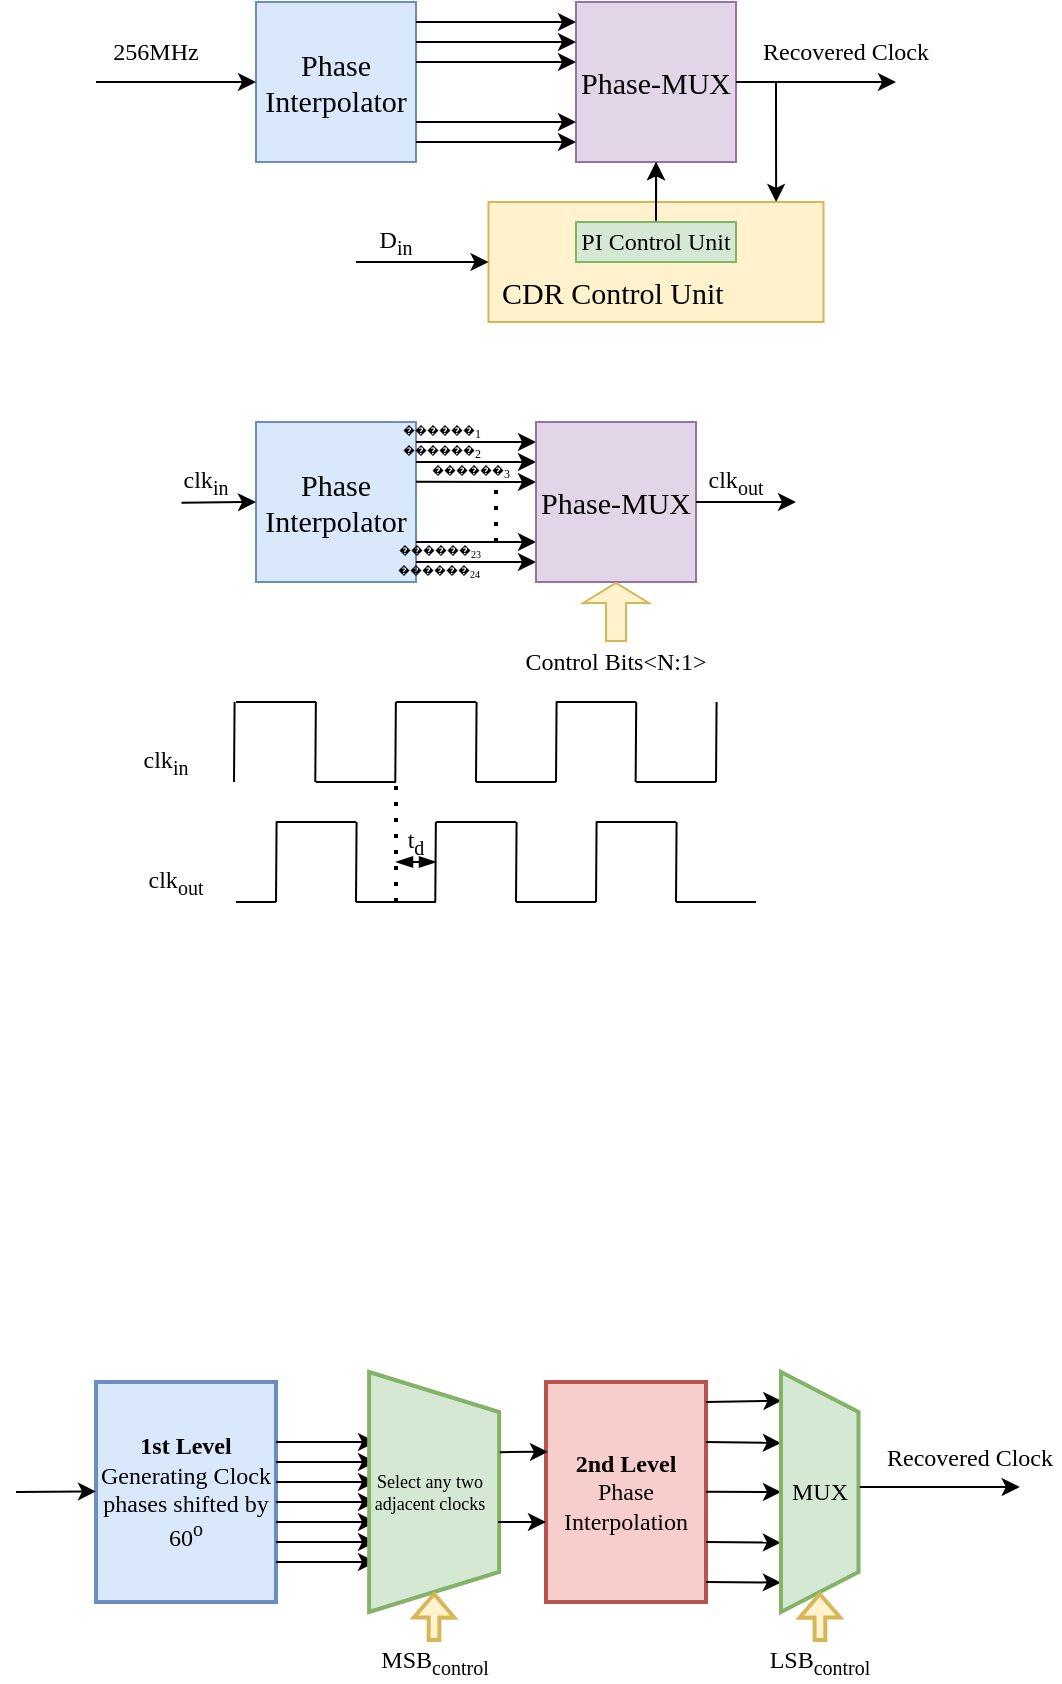 <mxfile version="24.8.9">
  <diagram name="Page-1" id="OXbIw9xu9yALrL1MYpkd">
    <mxGraphModel dx="547" dy="302" grid="1" gridSize="10" guides="1" tooltips="1" connect="1" arrows="1" fold="1" page="1" pageScale="1" pageWidth="850" pageHeight="1100" math="0" shadow="0">
      <root>
        <mxCell id="0" />
        <mxCell id="1" parent="0" />
        <mxCell id="QYSgvQDud7Rm18ePPlws-1" value="&lt;font style=&quot;font-size: 15px;&quot;&gt;Phase Interpolator&lt;/font&gt;" style="whiteSpace=wrap;html=1;aspect=fixed;fontFamily=palatino;fillColor=#dae8fc;strokeColor=#6c8ebf;" parent="1" vertex="1">
          <mxGeometry x="280" y="120" width="80" height="80" as="geometry" />
        </mxCell>
        <mxCell id="QYSgvQDud7Rm18ePPlws-2" value="" style="endArrow=classic;html=1;rounded=0;entryX=0;entryY=0.5;entryDx=0;entryDy=0;" parent="1" target="QYSgvQDud7Rm18ePPlws-1" edge="1">
          <mxGeometry width="50" height="50" relative="1" as="geometry">
            <mxPoint x="200" y="160" as="sourcePoint" />
            <mxPoint x="240" y="135" as="targetPoint" />
          </mxGeometry>
        </mxCell>
        <mxCell id="QYSgvQDud7Rm18ePPlws-5" value="&lt;font face=&quot;palatino&quot;&gt;256MHz&lt;/font&gt;" style="text;strokeColor=none;align=center;fillColor=none;html=1;verticalAlign=middle;whiteSpace=wrap;rounded=0;" parent="1" vertex="1">
          <mxGeometry x="200" y="130" width="60" height="30" as="geometry" />
        </mxCell>
        <mxCell id="QYSgvQDud7Rm18ePPlws-6" value="Phase-MUX" style="whiteSpace=wrap;html=1;aspect=fixed;fontFamily=palatino;fontSize=15;fillColor=#e1d5e7;strokeColor=#9673a6;" parent="1" vertex="1">
          <mxGeometry x="440" y="120" width="80" height="80" as="geometry" />
        </mxCell>
        <mxCell id="QYSgvQDud7Rm18ePPlws-7" value="" style="endArrow=classic;html=1;rounded=0;entryX=0;entryY=0.5;entryDx=0;entryDy=0;" parent="1" edge="1">
          <mxGeometry width="50" height="50" relative="1" as="geometry">
            <mxPoint x="360" y="130" as="sourcePoint" />
            <mxPoint x="440" y="130" as="targetPoint" />
          </mxGeometry>
        </mxCell>
        <mxCell id="QYSgvQDud7Rm18ePPlws-8" value="" style="endArrow=classic;html=1;rounded=0;entryX=0;entryY=0.5;entryDx=0;entryDy=0;" parent="1" edge="1">
          <mxGeometry width="50" height="50" relative="1" as="geometry">
            <mxPoint x="360" y="140" as="sourcePoint" />
            <mxPoint x="440" y="140" as="targetPoint" />
          </mxGeometry>
        </mxCell>
        <mxCell id="QYSgvQDud7Rm18ePPlws-9" value="" style="endArrow=classic;html=1;rounded=0;entryX=0;entryY=0.5;entryDx=0;entryDy=0;" parent="1" edge="1">
          <mxGeometry width="50" height="50" relative="1" as="geometry">
            <mxPoint x="360" y="150" as="sourcePoint" />
            <mxPoint x="440" y="150" as="targetPoint" />
          </mxGeometry>
        </mxCell>
        <mxCell id="QYSgvQDud7Rm18ePPlws-10" value="" style="endArrow=classic;html=1;rounded=0;entryX=0;entryY=0.5;entryDx=0;entryDy=0;" parent="1" edge="1">
          <mxGeometry width="50" height="50" relative="1" as="geometry">
            <mxPoint x="360" y="180" as="sourcePoint" />
            <mxPoint x="440" y="180" as="targetPoint" />
          </mxGeometry>
        </mxCell>
        <mxCell id="QYSgvQDud7Rm18ePPlws-11" value="" style="endArrow=classic;html=1;rounded=0;entryX=0;entryY=0.5;entryDx=0;entryDy=0;" parent="1" edge="1">
          <mxGeometry width="50" height="50" relative="1" as="geometry">
            <mxPoint x="360" y="190" as="sourcePoint" />
            <mxPoint x="440" y="190" as="targetPoint" />
          </mxGeometry>
        </mxCell>
        <mxCell id="QYSgvQDud7Rm18ePPlws-17" value="" style="edgeStyle=orthogonalEdgeStyle;rounded=0;orthogonalLoop=1;jettySize=auto;html=1;" parent="1" source="QYSgvQDud7Rm18ePPlws-16" target="QYSgvQDud7Rm18ePPlws-6" edge="1">
          <mxGeometry relative="1" as="geometry" />
        </mxCell>
        <mxCell id="QYSgvQDud7Rm18ePPlws-16" value="CDR Control Unit" style="rounded=0;whiteSpace=wrap;html=1;fontFamily=palatino;fontSize=15;align=left;spacingTop=30;spacingLeft=5;fillColor=#fff2cc;strokeColor=#d6b656;" parent="1" vertex="1">
          <mxGeometry x="396.25" y="220" width="167.5" height="60" as="geometry" />
        </mxCell>
        <mxCell id="QYSgvQDud7Rm18ePPlws-19" value="" style="edgeStyle=orthogonalEdgeStyle;rounded=0;orthogonalLoop=1;jettySize=auto;html=1;" parent="1" source="QYSgvQDud7Rm18ePPlws-18" target="QYSgvQDud7Rm18ePPlws-6" edge="1">
          <mxGeometry relative="1" as="geometry" />
        </mxCell>
        <mxCell id="QYSgvQDud7Rm18ePPlws-18" value="PI Control Unit" style="rounded=0;whiteSpace=wrap;html=1;fontFamily=palatino;fillColor=#d5e8d4;strokeColor=#82b366;" parent="1" vertex="1">
          <mxGeometry x="440" y="230" width="80" height="20" as="geometry" />
        </mxCell>
        <mxCell id="QYSgvQDud7Rm18ePPlws-20" value="" style="endArrow=classic;html=1;rounded=0;" parent="1" edge="1">
          <mxGeometry width="50" height="50" relative="1" as="geometry">
            <mxPoint x="520" y="160" as="sourcePoint" />
            <mxPoint x="600" y="160" as="targetPoint" />
          </mxGeometry>
        </mxCell>
        <mxCell id="QYSgvQDud7Rm18ePPlws-21" value="" style="endArrow=classic;html=1;rounded=0;entryX=0.978;entryY=0;entryDx=0;entryDy=0;entryPerimeter=0;" parent="1" edge="1">
          <mxGeometry width="50" height="50" relative="1" as="geometry">
            <mxPoint x="540" y="160" as="sourcePoint" />
            <mxPoint x="540.065" y="220" as="targetPoint" />
            <Array as="points">
              <mxPoint x="540" y="170" />
            </Array>
          </mxGeometry>
        </mxCell>
        <mxCell id="QYSgvQDud7Rm18ePPlws-22" value="" style="endArrow=classic;html=1;rounded=0;entryX=0;entryY=0.5;entryDx=0;entryDy=0;" parent="1" target="QYSgvQDud7Rm18ePPlws-16" edge="1">
          <mxGeometry width="50" height="50" relative="1" as="geometry">
            <mxPoint x="330" y="250" as="sourcePoint" />
            <mxPoint x="380" y="215" as="targetPoint" />
          </mxGeometry>
        </mxCell>
        <mxCell id="QYSgvQDud7Rm18ePPlws-23" value="&lt;font face=&quot;palatino&quot;&gt;D&lt;sub&gt;in&lt;/sub&gt;&lt;/font&gt;" style="text;strokeColor=none;align=center;fillColor=none;html=1;verticalAlign=middle;whiteSpace=wrap;rounded=0;" parent="1" vertex="1">
          <mxGeometry x="320" y="225" width="60" height="30" as="geometry" />
        </mxCell>
        <mxCell id="QYSgvQDud7Rm18ePPlws-24" value="&lt;font face=&quot;palatino&quot;&gt;Recovered Clock&lt;/font&gt;" style="text;strokeColor=none;align=center;fillColor=none;html=1;verticalAlign=middle;whiteSpace=wrap;rounded=0;" parent="1" vertex="1">
          <mxGeometry x="530" y="130" width="90" height="30" as="geometry" />
        </mxCell>
        <mxCell id="QYSgvQDud7Rm18ePPlws-46" value="&lt;font style=&quot;font-size: 15px;&quot;&gt;Phase Interpolator&lt;/font&gt;" style="whiteSpace=wrap;html=1;aspect=fixed;fontFamily=palatino;fillColor=#dae8fc;strokeColor=#6c8ebf;" parent="1" vertex="1">
          <mxGeometry x="280" y="330" width="80" height="80" as="geometry" />
        </mxCell>
        <mxCell id="QYSgvQDud7Rm18ePPlws-47" value="" style="endArrow=classic;html=1;rounded=0;entryX=0;entryY=0.5;entryDx=0;entryDy=0;exitX=0.092;exitY=1.017;exitDx=0;exitDy=0;exitPerimeter=0;" parent="1" source="QYSgvQDud7Rm18ePPlws-48" target="QYSgvQDud7Rm18ePPlws-46" edge="1">
          <mxGeometry width="50" height="50" relative="1" as="geometry">
            <mxPoint x="220" y="370" as="sourcePoint" />
            <mxPoint x="240" y="345" as="targetPoint" />
          </mxGeometry>
        </mxCell>
        <mxCell id="QYSgvQDud7Rm18ePPlws-48" value="&lt;font face=&quot;palatino&quot;&gt;clk&lt;sub&gt;in&lt;/sub&gt;&lt;/font&gt;" style="text;strokeColor=none;align=center;fillColor=none;html=1;verticalAlign=middle;whiteSpace=wrap;rounded=0;" parent="1" vertex="1">
          <mxGeometry x="240" y="350" width="30" height="20" as="geometry" />
        </mxCell>
        <mxCell id="QYSgvQDud7Rm18ePPlws-49" value="" style="endArrow=classic;html=1;rounded=0;" parent="1" edge="1">
          <mxGeometry width="50" height="50" relative="1" as="geometry">
            <mxPoint x="360" y="340" as="sourcePoint" />
            <mxPoint x="420" y="340" as="targetPoint" />
          </mxGeometry>
        </mxCell>
        <mxCell id="QYSgvQDud7Rm18ePPlws-50" value="" style="endArrow=classic;html=1;rounded=0;" parent="1" edge="1">
          <mxGeometry width="50" height="50" relative="1" as="geometry">
            <mxPoint x="360" y="350" as="sourcePoint" />
            <mxPoint x="420" y="350" as="targetPoint" />
          </mxGeometry>
        </mxCell>
        <mxCell id="QYSgvQDud7Rm18ePPlws-51" value="" style="endArrow=classic;html=1;rounded=0;" parent="1" edge="1">
          <mxGeometry width="50" height="50" relative="1" as="geometry">
            <mxPoint x="360" y="359.84" as="sourcePoint" />
            <mxPoint x="420" y="360" as="targetPoint" />
          </mxGeometry>
        </mxCell>
        <mxCell id="QYSgvQDud7Rm18ePPlws-52" value="" style="endArrow=classic;html=1;rounded=0;" parent="1" edge="1">
          <mxGeometry width="50" height="50" relative="1" as="geometry">
            <mxPoint x="360" y="390" as="sourcePoint" />
            <mxPoint x="420" y="390" as="targetPoint" />
          </mxGeometry>
        </mxCell>
        <mxCell id="QYSgvQDud7Rm18ePPlws-53" value="" style="endArrow=classic;html=1;rounded=0;" parent="1" edge="1">
          <mxGeometry width="50" height="50" relative="1" as="geometry">
            <mxPoint x="360" y="400" as="sourcePoint" />
            <mxPoint x="420" y="400" as="targetPoint" />
          </mxGeometry>
        </mxCell>
        <mxCell id="QYSgvQDud7Rm18ePPlws-54" value="" style="endArrow=none;dashed=1;html=1;dashPattern=1 3;strokeWidth=2;rounded=0;" parent="1" edge="1">
          <mxGeometry width="50" height="50" relative="1" as="geometry">
            <mxPoint x="400" y="390" as="sourcePoint" />
            <mxPoint x="400" y="360" as="targetPoint" />
          </mxGeometry>
        </mxCell>
        <mxCell id="QYSgvQDud7Rm18ePPlws-55" value="&lt;p style=&quot;margin-top: 7.68pt; margin-bottom: 0pt; margin-left: 0in; text-align: left; direction: ltr; unicode-bidi: embed; word-break: normal; font-size: 6px;&quot;&gt;&lt;span style=&quot;font-size: 6px; font-family: &amp;quot;Palatino Linotype&amp;quot;;&quot;&gt;������&lt;sub style=&quot;font-size: 6px;&quot;&gt;1&lt;/sub&gt;&lt;/span&gt;&lt;/p&gt;" style="text;strokeColor=none;align=center;fillColor=none;html=1;verticalAlign=middle;whiteSpace=wrap;rounded=0;fontSize=6;" parent="1" vertex="1">
          <mxGeometry x="366.25" y="330" width="13.75" as="geometry" />
        </mxCell>
        <mxCell id="QYSgvQDud7Rm18ePPlws-56" value="&lt;p style=&quot;margin-top: 7.68pt; margin-bottom: 0pt; margin-left: 0in; text-align: left; direction: ltr; unicode-bidi: embed; word-break: normal; font-size: 6px;&quot;&gt;&lt;span style=&quot;font-family: &amp;quot;Palatino Linotype&amp;quot;; font-size: 6px;&quot;&gt;������&lt;sub style=&quot;font-size: 6px;&quot;&gt;2&lt;/sub&gt;&lt;/span&gt;&lt;/p&gt;" style="text;strokeColor=none;align=center;fillColor=none;html=1;verticalAlign=middle;whiteSpace=wrap;rounded=0;fontSize=6;" parent="1" vertex="1">
          <mxGeometry x="363.13" y="340" width="20" as="geometry" />
        </mxCell>
        <mxCell id="QYSgvQDud7Rm18ePPlws-57" value="&lt;p style=&quot;margin-top: 7.68pt; margin-bottom: 0pt; margin-left: 0in; text-align: left; direction: ltr; unicode-bidi: embed; word-break: normal; font-size: 6px;&quot;&gt;&lt;span style=&quot;font-size: 6px;&quot;&gt;������&lt;font style=&quot;font-size: 6px;&quot; face=&quot;Palatino Linotype&quot;&gt;&lt;sub style=&quot;font-size: 6px;&quot;&gt;3&lt;/sub&gt;&lt;/font&gt;&lt;/span&gt;&lt;/p&gt;" style="text;whiteSpace=wrap;html=1;fontSize=6;verticalAlign=middle;" parent="1" vertex="1">
          <mxGeometry x="366.25" y="350" width="0.63" as="geometry" />
        </mxCell>
        <mxCell id="QYSgvQDud7Rm18ePPlws-58" value="&lt;p style=&quot;margin-top: 7.68pt; margin-bottom: 0pt; margin-left: 0in; text-indent: 0in; text-align: left; direction: ltr; unicode-bidi: embed; word-break: normal; font-size: 6px;&quot;&gt;&lt;span style=&quot;font-family: &amp;quot;Palatino Linotype&amp;quot;;&quot;&gt;������&lt;sub&gt;24&lt;/sub&gt;&lt;/span&gt;&lt;/p&gt;" style="text;strokeColor=none;align=center;fillColor=none;html=1;verticalAlign=middle;whiteSpace=wrap;rounded=0;" parent="1" vertex="1">
          <mxGeometry x="363.13" y="400" width="16.87" as="geometry" />
        </mxCell>
        <mxCell id="QYSgvQDud7Rm18ePPlws-59" value="&lt;p style=&quot;margin-top: 7.68pt; margin-bottom: 0pt; margin-left: 0in; text-indent: 0in; text-align: left; direction: ltr; unicode-bidi: embed; word-break: normal; font-size: 6px;&quot;&gt;&lt;span style=&quot;font-family: &amp;quot;Palatino Linotype&amp;quot;;&quot;&gt;������&lt;sub&gt;23&lt;/sub&gt;&lt;/span&gt;&lt;/p&gt;" style="text;strokeColor=none;align=center;fillColor=none;html=1;verticalAlign=middle;whiteSpace=wrap;rounded=0;" parent="1" vertex="1">
          <mxGeometry x="368.75" y="390" width="5.63" as="geometry" />
        </mxCell>
        <mxCell id="QYSgvQDud7Rm18ePPlws-60" value="Phase-MUX" style="whiteSpace=wrap;html=1;aspect=fixed;fontFamily=palatino;fontSize=15;fillColor=#e1d5e7;strokeColor=#9673a6;" parent="1" vertex="1">
          <mxGeometry x="420" y="330" width="80" height="80" as="geometry" />
        </mxCell>
        <mxCell id="QYSgvQDud7Rm18ePPlws-61" value="" style="shape=flexArrow;endArrow=classic;html=1;rounded=0;entryX=0.5;entryY=1;entryDx=0;entryDy=0;endWidth=21.875;endSize=3.0;fillColor=#fff2cc;strokeColor=#d6b656;" parent="1" source="QYSgvQDud7Rm18ePPlws-62" target="QYSgvQDud7Rm18ePPlws-60" edge="1">
          <mxGeometry width="50" height="50" relative="1" as="geometry">
            <mxPoint x="480" y="440" as="sourcePoint" />
            <mxPoint x="520" y="420" as="targetPoint" />
          </mxGeometry>
        </mxCell>
        <mxCell id="QYSgvQDud7Rm18ePPlws-62" value="&lt;font face=&quot;palatino&quot;&gt;Control Bits&amp;lt;N:1&amp;gt;&lt;/font&gt;" style="text;strokeColor=none;align=center;fillColor=none;html=1;verticalAlign=middle;whiteSpace=wrap;rounded=0;" parent="1" vertex="1">
          <mxGeometry x="405" y="440" width="110" height="20" as="geometry" />
        </mxCell>
        <mxCell id="QYSgvQDud7Rm18ePPlws-63" value="" style="endArrow=classic;html=1;rounded=0;" parent="1" edge="1">
          <mxGeometry width="50" height="50" relative="1" as="geometry">
            <mxPoint x="500" y="370" as="sourcePoint" />
            <mxPoint x="550" y="370" as="targetPoint" />
          </mxGeometry>
        </mxCell>
        <mxCell id="QYSgvQDud7Rm18ePPlws-66" value="&lt;font face=&quot;palatino&quot;&gt;clk&lt;sub&gt;out&lt;/sub&gt;&lt;/font&gt;" style="text;strokeColor=none;align=center;fillColor=none;html=1;verticalAlign=middle;whiteSpace=wrap;rounded=0;" parent="1" vertex="1">
          <mxGeometry x="500" y="350" width="40" height="20" as="geometry" />
        </mxCell>
        <mxCell id="QYSgvQDud7Rm18ePPlws-72" value="" style="endArrow=none;html=1;rounded=0;" parent="1" edge="1">
          <mxGeometry width="50" height="50" relative="1" as="geometry">
            <mxPoint x="269" y="510" as="sourcePoint" />
            <mxPoint x="269.29" y="470" as="targetPoint" />
          </mxGeometry>
        </mxCell>
        <mxCell id="QYSgvQDud7Rm18ePPlws-73" value="" style="endArrow=none;html=1;rounded=0;" parent="1" edge="1">
          <mxGeometry width="50" height="50" relative="1" as="geometry">
            <mxPoint x="309.64" y="510" as="sourcePoint" />
            <mxPoint x="309.93" y="470" as="targetPoint" />
          </mxGeometry>
        </mxCell>
        <mxCell id="QYSgvQDud7Rm18ePPlws-74" value="" style="endArrow=none;html=1;rounded=0;" parent="1" edge="1">
          <mxGeometry width="50" height="50" relative="1" as="geometry">
            <mxPoint x="349.64" y="510" as="sourcePoint" />
            <mxPoint x="349.93" y="470" as="targetPoint" />
          </mxGeometry>
        </mxCell>
        <mxCell id="QYSgvQDud7Rm18ePPlws-75" value="" style="endArrow=none;html=1;rounded=0;" parent="1" edge="1">
          <mxGeometry width="50" height="50" relative="1" as="geometry">
            <mxPoint x="390" y="510" as="sourcePoint" />
            <mxPoint x="390.29" y="470" as="targetPoint" />
          </mxGeometry>
        </mxCell>
        <mxCell id="QYSgvQDud7Rm18ePPlws-76" value="" style="endArrow=none;html=1;rounded=0;" parent="1" edge="1">
          <mxGeometry width="50" height="50" relative="1" as="geometry">
            <mxPoint x="430" y="510" as="sourcePoint" />
            <mxPoint x="430.29" y="470" as="targetPoint" />
          </mxGeometry>
        </mxCell>
        <mxCell id="QYSgvQDud7Rm18ePPlws-77" value="" style="endArrow=none;html=1;rounded=0;" parent="1" edge="1">
          <mxGeometry width="50" height="50" relative="1" as="geometry">
            <mxPoint x="469.82" y="510" as="sourcePoint" />
            <mxPoint x="470.11" y="470" as="targetPoint" />
          </mxGeometry>
        </mxCell>
        <mxCell id="QYSgvQDud7Rm18ePPlws-78" value="" style="endArrow=none;html=1;rounded=0;" parent="1" edge="1">
          <mxGeometry width="50" height="50" relative="1" as="geometry">
            <mxPoint x="510" y="510" as="sourcePoint" />
            <mxPoint x="510.29" y="470" as="targetPoint" />
          </mxGeometry>
        </mxCell>
        <mxCell id="QYSgvQDud7Rm18ePPlws-79" value="" style="endArrow=none;html=1;rounded=0;" parent="1" edge="1">
          <mxGeometry width="50" height="50" relative="1" as="geometry">
            <mxPoint x="290" y="570" as="sourcePoint" />
            <mxPoint x="290.29" y="530" as="targetPoint" />
          </mxGeometry>
        </mxCell>
        <mxCell id="QYSgvQDud7Rm18ePPlws-80" value="" style="endArrow=none;html=1;rounded=0;" parent="1" edge="1">
          <mxGeometry width="50" height="50" relative="1" as="geometry">
            <mxPoint x="330" y="570" as="sourcePoint" />
            <mxPoint x="330.29" y="530" as="targetPoint" />
          </mxGeometry>
        </mxCell>
        <mxCell id="QYSgvQDud7Rm18ePPlws-81" value="" style="endArrow=none;html=1;rounded=0;" parent="1" edge="1">
          <mxGeometry width="50" height="50" relative="1" as="geometry">
            <mxPoint x="369.64" y="570" as="sourcePoint" />
            <mxPoint x="369.93" y="530" as="targetPoint" />
          </mxGeometry>
        </mxCell>
        <mxCell id="QYSgvQDud7Rm18ePPlws-82" value="" style="endArrow=none;html=1;rounded=0;" parent="1" edge="1">
          <mxGeometry width="50" height="50" relative="1" as="geometry">
            <mxPoint x="410" y="570" as="sourcePoint" />
            <mxPoint x="410.29" y="530" as="targetPoint" />
          </mxGeometry>
        </mxCell>
        <mxCell id="QYSgvQDud7Rm18ePPlws-83" value="" style="endArrow=none;html=1;rounded=0;" parent="1" edge="1">
          <mxGeometry width="50" height="50" relative="1" as="geometry">
            <mxPoint x="450" y="570" as="sourcePoint" />
            <mxPoint x="450.29" y="530" as="targetPoint" />
          </mxGeometry>
        </mxCell>
        <mxCell id="QYSgvQDud7Rm18ePPlws-84" value="" style="endArrow=none;html=1;rounded=0;" parent="1" edge="1">
          <mxGeometry width="50" height="50" relative="1" as="geometry">
            <mxPoint x="490" y="570" as="sourcePoint" />
            <mxPoint x="490.29" y="530" as="targetPoint" />
          </mxGeometry>
        </mxCell>
        <mxCell id="QYSgvQDud7Rm18ePPlws-85" value="" style="endArrow=none;html=1;rounded=0;" parent="1" edge="1">
          <mxGeometry width="50" height="50" relative="1" as="geometry">
            <mxPoint x="310" y="510" as="sourcePoint" />
            <mxPoint x="350" y="510" as="targetPoint" />
          </mxGeometry>
        </mxCell>
        <mxCell id="QYSgvQDud7Rm18ePPlws-86" value="" style="endArrow=none;html=1;rounded=0;" parent="1" edge="1">
          <mxGeometry width="50" height="50" relative="1" as="geometry">
            <mxPoint x="270" y="470" as="sourcePoint" />
            <mxPoint x="310" y="470" as="targetPoint" />
          </mxGeometry>
        </mxCell>
        <mxCell id="QYSgvQDud7Rm18ePPlws-87" value="" style="endArrow=none;html=1;rounded=0;" parent="1" edge="1">
          <mxGeometry width="50" height="50" relative="1" as="geometry">
            <mxPoint x="290" y="530" as="sourcePoint" />
            <mxPoint x="330" y="530" as="targetPoint" />
          </mxGeometry>
        </mxCell>
        <mxCell id="QYSgvQDud7Rm18ePPlws-88" value="" style="endArrow=none;html=1;rounded=0;" parent="1" edge="1">
          <mxGeometry width="50" height="50" relative="1" as="geometry">
            <mxPoint x="350" y="470" as="sourcePoint" />
            <mxPoint x="390" y="470" as="targetPoint" />
          </mxGeometry>
        </mxCell>
        <mxCell id="QYSgvQDud7Rm18ePPlws-89" value="" style="endArrow=none;html=1;rounded=0;" parent="1" edge="1">
          <mxGeometry width="50" height="50" relative="1" as="geometry">
            <mxPoint x="390" y="510" as="sourcePoint" />
            <mxPoint x="430" y="510" as="targetPoint" />
          </mxGeometry>
        </mxCell>
        <mxCell id="QYSgvQDud7Rm18ePPlws-90" value="" style="endArrow=none;html=1;rounded=0;" parent="1" edge="1">
          <mxGeometry width="50" height="50" relative="1" as="geometry">
            <mxPoint x="430" y="470" as="sourcePoint" />
            <mxPoint x="470" y="470" as="targetPoint" />
          </mxGeometry>
        </mxCell>
        <mxCell id="QYSgvQDud7Rm18ePPlws-91" value="" style="endArrow=none;html=1;rounded=0;" parent="1" edge="1">
          <mxGeometry width="50" height="50" relative="1" as="geometry">
            <mxPoint x="330" y="570" as="sourcePoint" />
            <mxPoint x="370" y="570" as="targetPoint" />
          </mxGeometry>
        </mxCell>
        <mxCell id="QYSgvQDud7Rm18ePPlws-92" value="" style="endArrow=none;html=1;rounded=0;" parent="1" edge="1">
          <mxGeometry width="50" height="50" relative="1" as="geometry">
            <mxPoint x="470" y="510" as="sourcePoint" />
            <mxPoint x="510" y="510" as="targetPoint" />
          </mxGeometry>
        </mxCell>
        <mxCell id="QYSgvQDud7Rm18ePPlws-93" value="" style="endArrow=none;html=1;rounded=0;" parent="1" edge="1">
          <mxGeometry width="50" height="50" relative="1" as="geometry">
            <mxPoint x="370" y="530" as="sourcePoint" />
            <mxPoint x="410" y="530" as="targetPoint" />
          </mxGeometry>
        </mxCell>
        <mxCell id="QYSgvQDud7Rm18ePPlws-94" value="" style="endArrow=none;html=1;rounded=0;" parent="1" edge="1">
          <mxGeometry width="50" height="50" relative="1" as="geometry">
            <mxPoint x="410" y="570" as="sourcePoint" />
            <mxPoint x="450" y="570" as="targetPoint" />
          </mxGeometry>
        </mxCell>
        <mxCell id="QYSgvQDud7Rm18ePPlws-95" value="" style="endArrow=none;html=1;rounded=0;" parent="1" edge="1">
          <mxGeometry width="50" height="50" relative="1" as="geometry">
            <mxPoint x="450" y="530" as="sourcePoint" />
            <mxPoint x="490" y="530" as="targetPoint" />
          </mxGeometry>
        </mxCell>
        <mxCell id="QYSgvQDud7Rm18ePPlws-96" value="" style="endArrow=none;html=1;rounded=0;" parent="1" edge="1">
          <mxGeometry width="50" height="50" relative="1" as="geometry">
            <mxPoint x="490" y="570" as="sourcePoint" />
            <mxPoint x="530" y="570" as="targetPoint" />
          </mxGeometry>
        </mxCell>
        <mxCell id="QYSgvQDud7Rm18ePPlws-97" value="" style="endArrow=none;dashed=1;html=1;dashPattern=1 3;strokeWidth=2;rounded=0;" parent="1" edge="1">
          <mxGeometry width="50" height="50" relative="1" as="geometry">
            <mxPoint x="350" y="570" as="sourcePoint" />
            <mxPoint x="350" y="510" as="targetPoint" />
          </mxGeometry>
        </mxCell>
        <mxCell id="QYSgvQDud7Rm18ePPlws-98" value="" style="endArrow=none;html=1;rounded=0;" parent="1" edge="1">
          <mxGeometry width="50" height="50" relative="1" as="geometry">
            <mxPoint x="270" y="570" as="sourcePoint" />
            <mxPoint x="290" y="570" as="targetPoint" />
          </mxGeometry>
        </mxCell>
        <mxCell id="QYSgvQDud7Rm18ePPlws-99" value="&lt;font face=&quot;palatino&quot;&gt;clk&lt;sub&gt;in&lt;/sub&gt;&lt;/font&gt;" style="text;strokeColor=none;align=center;fillColor=none;html=1;verticalAlign=middle;whiteSpace=wrap;rounded=0;" parent="1" vertex="1">
          <mxGeometry x="220" y="490" width="30" height="20" as="geometry" />
        </mxCell>
        <mxCell id="QYSgvQDud7Rm18ePPlws-100" value="&lt;font face=&quot;palatino&quot;&gt;clk&lt;sub&gt;out&lt;/sub&gt;&lt;/font&gt;" style="text;strokeColor=none;align=center;fillColor=none;html=1;verticalAlign=middle;whiteSpace=wrap;rounded=0;" parent="1" vertex="1">
          <mxGeometry x="220" y="550" width="40" height="20" as="geometry" />
        </mxCell>
        <mxCell id="QYSgvQDud7Rm18ePPlws-101" value="" style="endArrow=blockThin;startArrow=blockThin;html=1;rounded=0;strokeWidth=1;jumpSize=5;curved=1;startFill=1;endFill=1;" parent="1" edge="1">
          <mxGeometry width="50" height="50" relative="1" as="geometry">
            <mxPoint x="350" y="550" as="sourcePoint" />
            <mxPoint x="370" y="550" as="targetPoint" />
          </mxGeometry>
        </mxCell>
        <mxCell id="QYSgvQDud7Rm18ePPlws-103" value="t&lt;font&gt;&lt;sub&gt;d&lt;/sub&gt;&lt;/font&gt;" style="text;strokeColor=none;align=center;fillColor=none;html=1;verticalAlign=middle;whiteSpace=wrap;rounded=0;fontFamily=palatino;" parent="1" vertex="1">
          <mxGeometry x="350" y="530" width="20" height="20" as="geometry" />
        </mxCell>
        <mxCell id="QWjKBm3lf70nuH9CTsI9-19" value="&lt;div&gt;&lt;b&gt;1st Level&lt;/b&gt;&lt;/div&gt;Generating Clock phases shifted by 60&lt;span&gt;&lt;sup&gt;o&lt;/sup&gt;&lt;/span&gt;" style="rounded=0;whiteSpace=wrap;html=1;fontSize=12;fontFamily=palatino;fillColor=#dae8fc;strokeColor=#6c8ebf;strokeWidth=2;" vertex="1" parent="1">
          <mxGeometry x="200" y="810" width="90" height="110" as="geometry" />
        </mxCell>
        <mxCell id="QWjKBm3lf70nuH9CTsI9-20" value="" style="endArrow=classic;html=1;rounded=0;entryX=0;entryY=0.5;entryDx=0;entryDy=0;fontFamily=palatino;" edge="1" parent="1">
          <mxGeometry width="50" height="50" relative="1" as="geometry">
            <mxPoint x="160" y="865" as="sourcePoint" />
            <mxPoint x="200" y="864.73" as="targetPoint" />
          </mxGeometry>
        </mxCell>
        <mxCell id="QWjKBm3lf70nuH9CTsI9-22" value="&lt;b&gt;2nd Level&lt;/b&gt;&lt;div&gt;Phase Interpolation&lt;/div&gt;" style="rounded=0;whiteSpace=wrap;html=1;fontFamily=palatino;fillColor=#f8cecc;strokeColor=#b85450;strokeWidth=2;" vertex="1" parent="1">
          <mxGeometry x="425" y="810" width="80" height="110" as="geometry" />
        </mxCell>
        <mxCell id="QWjKBm3lf70nuH9CTsI9-23" value="" style="endArrow=classic;html=1;rounded=0;fontFamily=palatino;" edge="1" parent="1">
          <mxGeometry width="50" height="50" relative="1" as="geometry">
            <mxPoint x="290" y="840" as="sourcePoint" />
            <mxPoint x="340" y="840" as="targetPoint" />
          </mxGeometry>
        </mxCell>
        <mxCell id="QWjKBm3lf70nuH9CTsI9-24" value="" style="endArrow=classic;html=1;rounded=0;fontFamily=palatino;" edge="1" parent="1">
          <mxGeometry width="50" height="50" relative="1" as="geometry">
            <mxPoint x="290" y="850" as="sourcePoint" />
            <mxPoint x="340" y="850" as="targetPoint" />
          </mxGeometry>
        </mxCell>
        <mxCell id="QWjKBm3lf70nuH9CTsI9-25" value="" style="endArrow=classic;html=1;rounded=0;fontFamily=palatino;" edge="1" parent="1">
          <mxGeometry width="50" height="50" relative="1" as="geometry">
            <mxPoint x="290" y="860" as="sourcePoint" />
            <mxPoint x="340" y="860" as="targetPoint" />
          </mxGeometry>
        </mxCell>
        <mxCell id="QWjKBm3lf70nuH9CTsI9-26" value="" style="endArrow=classic;html=1;rounded=0;fontFamily=palatino;" edge="1" parent="1">
          <mxGeometry width="50" height="50" relative="1" as="geometry">
            <mxPoint x="290" y="870" as="sourcePoint" />
            <mxPoint x="340" y="870" as="targetPoint" />
          </mxGeometry>
        </mxCell>
        <mxCell id="QWjKBm3lf70nuH9CTsI9-27" value="" style="endArrow=classic;html=1;rounded=0;fontFamily=palatino;" edge="1" parent="1">
          <mxGeometry width="50" height="50" relative="1" as="geometry">
            <mxPoint x="290" y="890" as="sourcePoint" />
            <mxPoint x="340" y="890" as="targetPoint" />
          </mxGeometry>
        </mxCell>
        <mxCell id="QWjKBm3lf70nuH9CTsI9-28" value="" style="endArrow=classic;html=1;rounded=0;fontFamily=palatino;" edge="1" parent="1">
          <mxGeometry width="50" height="50" relative="1" as="geometry">
            <mxPoint x="290" y="900" as="sourcePoint" />
            <mxPoint x="340" y="900" as="targetPoint" />
          </mxGeometry>
        </mxCell>
        <mxCell id="QWjKBm3lf70nuH9CTsI9-29" value="" style="endArrow=classic;html=1;rounded=0;fontFamily=palatino;" edge="1" parent="1">
          <mxGeometry width="50" height="50" relative="1" as="geometry">
            <mxPoint x="290" y="880" as="sourcePoint" />
            <mxPoint x="340" y="880" as="targetPoint" />
          </mxGeometry>
        </mxCell>
        <mxCell id="QWjKBm3lf70nuH9CTsI9-31" value="" style="shape=trapezoid;perimeter=trapezoidPerimeter;whiteSpace=wrap;html=1;fixedSize=1;rotation=90;fontFamily=palatino;fillColor=#d5e8d4;strokeColor=#82b366;strokeWidth=2;" vertex="1" parent="1">
          <mxGeometry x="309.07" y="832.5" width="120" height="65" as="geometry" />
        </mxCell>
        <mxCell id="QWjKBm3lf70nuH9CTsI9-32" value="" style="endArrow=classic;html=1;rounded=0;entryX=0.012;entryY=0.317;entryDx=0;entryDy=0;entryPerimeter=0;exitX=0.334;exitY=-0.005;exitDx=0;exitDy=0;exitPerimeter=0;fontFamily=palatino;" edge="1" parent="1" source="QWjKBm3lf70nuH9CTsI9-31" target="QWjKBm3lf70nuH9CTsI9-22">
          <mxGeometry width="50" height="50" relative="1" as="geometry">
            <mxPoint x="410" y="845" as="sourcePoint" />
            <mxPoint x="380" y="850" as="targetPoint" />
          </mxGeometry>
        </mxCell>
        <mxCell id="QWjKBm3lf70nuH9CTsI9-34" value="" style="endArrow=classic;html=1;rounded=0;entryX=0.012;entryY=0.317;entryDx=0;entryDy=0;entryPerimeter=0;exitX=0.334;exitY=-0.005;exitDx=0;exitDy=0;exitPerimeter=0;fontFamily=palatino;" edge="1" parent="1">
          <mxGeometry width="50" height="50" relative="1" as="geometry">
            <mxPoint x="401" y="880" as="sourcePoint" />
            <mxPoint x="425" y="880" as="targetPoint" />
          </mxGeometry>
        </mxCell>
        <mxCell id="QWjKBm3lf70nuH9CTsI9-35" value="Select any two adjacent clocks" style="text;strokeColor=none;align=center;fillColor=none;html=1;verticalAlign=middle;whiteSpace=wrap;rounded=0;fontSize=9;fontFamily=palatino;" vertex="1" parent="1">
          <mxGeometry x="336.57" y="850" width="60" height="30" as="geometry" />
        </mxCell>
        <mxCell id="QWjKBm3lf70nuH9CTsI9-36" value="" style="shape=flexArrow;endArrow=classic;html=1;rounded=0;width=4.375;endSize=3.263;entryX=1;entryY=0.5;entryDx=0;entryDy=0;endWidth=12.905;fontFamily=palatino;fillColor=#fff2cc;strokeColor=#d6b656;strokeWidth=2;" edge="1" parent="1" target="QWjKBm3lf70nuH9CTsI9-31">
          <mxGeometry width="50" height="50" relative="1" as="geometry">
            <mxPoint x="369" y="940" as="sourcePoint" />
            <mxPoint x="394.07" y="950" as="targetPoint" />
          </mxGeometry>
        </mxCell>
        <mxCell id="QWjKBm3lf70nuH9CTsI9-37" value="" style="endArrow=classic;html=1;rounded=0;exitX=0.334;exitY=-0.005;exitDx=0;exitDy=0;exitPerimeter=0;entryX=0.12;entryY=0.995;entryDx=0;entryDy=0;entryPerimeter=0;fontFamily=palatino;" edge="1" parent="1" target="QWjKBm3lf70nuH9CTsI9-42">
          <mxGeometry width="50" height="50" relative="1" as="geometry">
            <mxPoint x="505" y="820" as="sourcePoint" />
            <mxPoint x="540" y="820" as="targetPoint" />
          </mxGeometry>
        </mxCell>
        <mxCell id="QWjKBm3lf70nuH9CTsI9-38" value="" style="endArrow=classic;html=1;rounded=0;exitX=0.334;exitY=-0.005;exitDx=0;exitDy=0;exitPerimeter=0;entryX=0.296;entryY=1.002;entryDx=0;entryDy=0;entryPerimeter=0;fontFamily=palatino;" edge="1" parent="1" target="QWjKBm3lf70nuH9CTsI9-42">
          <mxGeometry width="50" height="50" relative="1" as="geometry">
            <mxPoint x="505" y="840" as="sourcePoint" />
            <mxPoint x="540" y="840" as="targetPoint" />
          </mxGeometry>
        </mxCell>
        <mxCell id="QWjKBm3lf70nuH9CTsI9-39" value="" style="endArrow=classic;html=1;rounded=0;exitX=0.334;exitY=-0.005;exitDx=0;exitDy=0;exitPerimeter=0;entryX=0.5;entryY=1;entryDx=0;entryDy=0;fontFamily=palatino;" edge="1" parent="1" target="QWjKBm3lf70nuH9CTsI9-42">
          <mxGeometry width="50" height="50" relative="1" as="geometry">
            <mxPoint x="505" y="864.82" as="sourcePoint" />
            <mxPoint x="540" y="864.82" as="targetPoint" />
          </mxGeometry>
        </mxCell>
        <mxCell id="QWjKBm3lf70nuH9CTsI9-40" value="" style="endArrow=classic;html=1;rounded=0;exitX=0.334;exitY=-0.005;exitDx=0;exitDy=0;exitPerimeter=0;entryX=0.711;entryY=1.002;entryDx=0;entryDy=0;entryPerimeter=0;fontFamily=palatino;" edge="1" parent="1" target="QWjKBm3lf70nuH9CTsI9-42">
          <mxGeometry width="50" height="50" relative="1" as="geometry">
            <mxPoint x="505" y="890" as="sourcePoint" />
            <mxPoint x="540" y="890" as="targetPoint" />
          </mxGeometry>
        </mxCell>
        <mxCell id="QWjKBm3lf70nuH9CTsI9-41" value="" style="endArrow=classic;html=1;rounded=0;exitX=0.334;exitY=-0.005;exitDx=0;exitDy=0;exitPerimeter=0;entryX=0.877;entryY=1.002;entryDx=0;entryDy=0;entryPerimeter=0;fontFamily=palatino;" edge="1" parent="1" target="QWjKBm3lf70nuH9CTsI9-42">
          <mxGeometry width="50" height="50" relative="1" as="geometry">
            <mxPoint x="505" y="910" as="sourcePoint" />
            <mxPoint x="540" y="910" as="targetPoint" />
          </mxGeometry>
        </mxCell>
        <mxCell id="QWjKBm3lf70nuH9CTsI9-42" value="" style="shape=trapezoid;perimeter=trapezoidPerimeter;whiteSpace=wrap;html=1;fixedSize=1;rotation=90;fontFamily=palatino;fillColor=#d5e8d4;strokeColor=#82b366;strokeWidth=2;" vertex="1" parent="1">
          <mxGeometry x="501.88" y="845.63" width="120" height="38.75" as="geometry" />
        </mxCell>
        <mxCell id="QWjKBm3lf70nuH9CTsI9-43" value="" style="shape=flexArrow;endArrow=classic;html=1;rounded=0;width=4.375;endSize=3.263;entryX=1;entryY=0.5;entryDx=0;entryDy=0;endWidth=12.905;fontFamily=palatino;strokeWidth=2;fillColor=#fff2cc;strokeColor=#d6b656;" edge="1" parent="1" target="QWjKBm3lf70nuH9CTsI9-42">
          <mxGeometry width="50" height="50" relative="1" as="geometry">
            <mxPoint x="562" y="940" as="sourcePoint" />
            <mxPoint x="563.75" y="920" as="targetPoint" />
          </mxGeometry>
        </mxCell>
        <mxCell id="QWjKBm3lf70nuH9CTsI9-44" value="MSB&lt;sub&gt;control&lt;/sub&gt;" style="text;strokeColor=none;align=center;fillColor=none;html=1;verticalAlign=middle;whiteSpace=wrap;rounded=0;fontFamily=palatino;" vertex="1" parent="1">
          <mxGeometry x="348.61" y="940" width="40.93" height="20" as="geometry" />
        </mxCell>
        <mxCell id="QWjKBm3lf70nuH9CTsI9-45" value="LSB&lt;sub&gt;control&lt;/sub&gt;" style="text;strokeColor=none;align=center;fillColor=none;html=1;verticalAlign=middle;whiteSpace=wrap;rounded=0;fontFamily=palatino;" vertex="1" parent="1">
          <mxGeometry x="536.88" y="940" width="50" height="20" as="geometry" />
        </mxCell>
        <mxCell id="QWjKBm3lf70nuH9CTsI9-46" value="MUX" style="text;strokeColor=none;align=center;fillColor=none;html=1;verticalAlign=middle;whiteSpace=wrap;rounded=0;fontFamily=palatino;" vertex="1" parent="1">
          <mxGeometry x="541.88" y="855" width="40" height="20" as="geometry" />
        </mxCell>
        <mxCell id="QWjKBm3lf70nuH9CTsI9-47" value="" style="endArrow=classic;html=1;rounded=0;" edge="1" parent="1">
          <mxGeometry width="50" height="50" relative="1" as="geometry">
            <mxPoint x="581.88" y="862.5" as="sourcePoint" />
            <mxPoint x="661.88" y="862.5" as="targetPoint" />
          </mxGeometry>
        </mxCell>
        <mxCell id="QWjKBm3lf70nuH9CTsI9-48" value="&lt;font face=&quot;palatino&quot;&gt;Recovered Clock&lt;/font&gt;" style="text;strokeColor=none;align=center;fillColor=none;html=1;verticalAlign=middle;whiteSpace=wrap;rounded=0;" vertex="1" parent="1">
          <mxGeometry x="591.88" y="832.5" width="90" height="30" as="geometry" />
        </mxCell>
      </root>
    </mxGraphModel>
  </diagram>
</mxfile>
